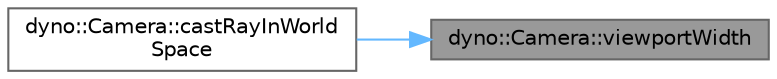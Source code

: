 digraph "dyno::Camera::viewportWidth"
{
 // LATEX_PDF_SIZE
  bgcolor="transparent";
  edge [fontname=Helvetica,fontsize=10,labelfontname=Helvetica,labelfontsize=10];
  node [fontname=Helvetica,fontsize=10,shape=box,height=0.2,width=0.4];
  rankdir="RL";
  Node1 [id="Node000001",label="dyno::Camera::viewportWidth",height=0.2,width=0.4,color="gray40", fillcolor="grey60", style="filled", fontcolor="black",tooltip=" "];
  Node1 -> Node2 [id="edge1_Node000001_Node000002",dir="back",color="steelblue1",style="solid",tooltip=" "];
  Node2 [id="Node000002",label="dyno::Camera::castRayInWorld\lSpace",height=0.2,width=0.4,color="grey40", fillcolor="white", style="filled",URL="$classdyno_1_1_camera.html#a4c8050ded2764d1e37406d66df56a7aa",tooltip=" "];
}
